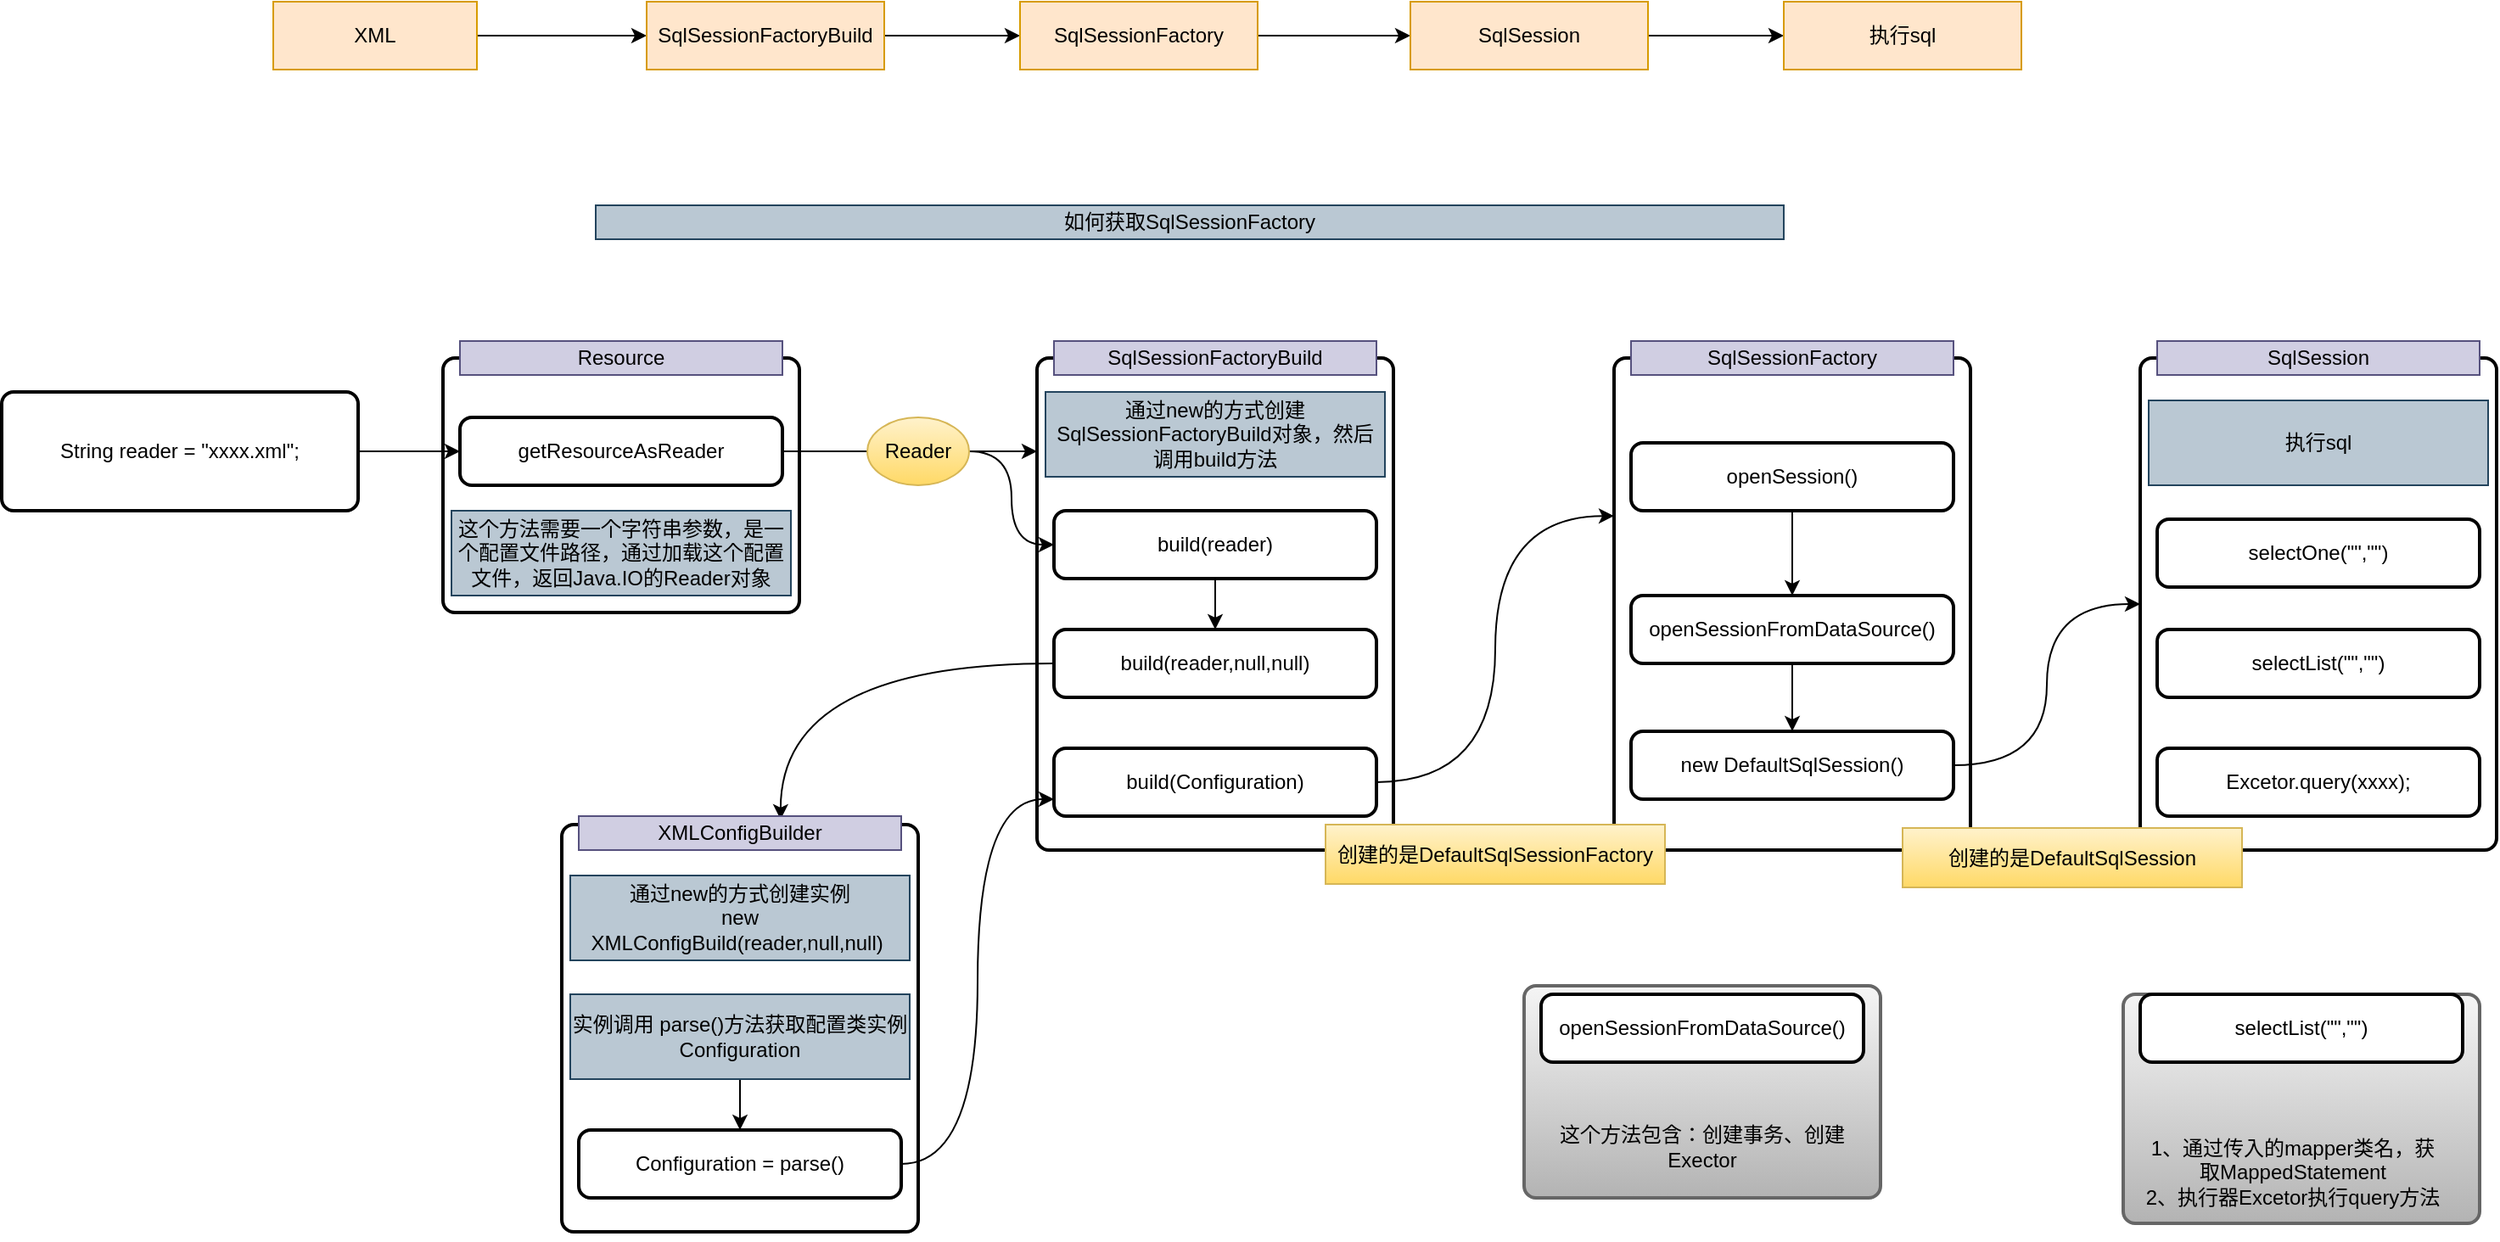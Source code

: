 <mxfile version="13.9.9" type="device" pages="2"><diagram id="rEhJeL-Z1zlCyUwkDOUV" name="执行sql"><mxGraphModel dx="1913" dy="806" grid="1" gridSize="10" guides="1" tooltips="1" connect="1" arrows="1" fold="1" page="1" pageScale="1" pageWidth="827" pageHeight="1169" math="0" shadow="0"><root><mxCell id="0"/><mxCell id="1" parent="0"/><mxCell id="nH_LrYMRAfGt03r71_RI-23" value="" style="rounded=1;whiteSpace=wrap;html=1;absoluteArcSize=1;arcSize=14;strokeWidth=2;" parent="1" vertex="1"><mxGeometry x="330" y="290" width="210" height="290" as="geometry"/></mxCell><mxCell id="nH_LrYMRAfGt03r71_RI-4" style="edgeStyle=orthogonalEdgeStyle;rounded=0;orthogonalLoop=1;jettySize=auto;html=1;" parent="1" source="nH_LrYMRAfGt03r71_RI-3" edge="1"><mxGeometry relative="1" as="geometry"><mxPoint x="100" y="100" as="targetPoint"/></mxGeometry></mxCell><mxCell id="nH_LrYMRAfGt03r71_RI-3" value="XML" style="rounded=0;whiteSpace=wrap;html=1;fillColor=#ffe6cc;strokeColor=#d79b00;" parent="1" vertex="1"><mxGeometry x="-120" y="80" width="120" height="40" as="geometry"/></mxCell><mxCell id="nH_LrYMRAfGt03r71_RI-7" style="edgeStyle=orthogonalEdgeStyle;rounded=0;orthogonalLoop=1;jettySize=auto;html=1;entryX=0;entryY=0.5;entryDx=0;entryDy=0;" parent="1" source="nH_LrYMRAfGt03r71_RI-5" target="nH_LrYMRAfGt03r71_RI-6" edge="1"><mxGeometry relative="1" as="geometry"/></mxCell><mxCell id="nH_LrYMRAfGt03r71_RI-5" value="SqlSessionFactoryBuild" style="rounded=0;whiteSpace=wrap;html=1;fillColor=#ffe6cc;strokeColor=#d79b00;" parent="1" vertex="1"><mxGeometry x="100" y="80" width="140" height="40" as="geometry"/></mxCell><mxCell id="nH_LrYMRAfGt03r71_RI-9" style="edgeStyle=orthogonalEdgeStyle;rounded=0;orthogonalLoop=1;jettySize=auto;html=1;entryX=0;entryY=0.5;entryDx=0;entryDy=0;" parent="1" source="nH_LrYMRAfGt03r71_RI-6" target="nH_LrYMRAfGt03r71_RI-8" edge="1"><mxGeometry relative="1" as="geometry"/></mxCell><mxCell id="nH_LrYMRAfGt03r71_RI-6" value="SqlSessionFactory" style="rounded=0;whiteSpace=wrap;html=1;fillColor=#ffe6cc;strokeColor=#d79b00;" parent="1" vertex="1"><mxGeometry x="320" y="80" width="140" height="40" as="geometry"/></mxCell><mxCell id="nH_LrYMRAfGt03r71_RI-11" style="edgeStyle=orthogonalEdgeStyle;rounded=0;orthogonalLoop=1;jettySize=auto;html=1;entryX=0;entryY=0.5;entryDx=0;entryDy=0;" parent="1" source="nH_LrYMRAfGt03r71_RI-8" target="nH_LrYMRAfGt03r71_RI-10" edge="1"><mxGeometry relative="1" as="geometry"/></mxCell><mxCell id="nH_LrYMRAfGt03r71_RI-8" value="SqlSession" style="rounded=0;whiteSpace=wrap;html=1;fillColor=#ffe6cc;strokeColor=#d79b00;" parent="1" vertex="1"><mxGeometry x="550" y="80" width="140" height="40" as="geometry"/></mxCell><mxCell id="nH_LrYMRAfGt03r71_RI-10" value="执行sql" style="rounded=0;whiteSpace=wrap;html=1;fillColor=#ffe6cc;strokeColor=#d79b00;" parent="1" vertex="1"><mxGeometry x="770" y="80" width="140" height="40" as="geometry"/></mxCell><mxCell id="nH_LrYMRAfGt03r71_RI-12" value="如何获取SqlSessionFactory" style="text;html=1;strokeColor=#23445d;fillColor=#bac8d3;align=center;verticalAlign=middle;whiteSpace=wrap;rounded=0;" parent="1" vertex="1"><mxGeometry x="70" y="200" width="700" height="20" as="geometry"/></mxCell><mxCell id="nH_LrYMRAfGt03r71_RI-13" value="" style="rounded=1;whiteSpace=wrap;html=1;absoluteArcSize=1;arcSize=14;strokeWidth=2;" parent="1" vertex="1"><mxGeometry x="-20" y="290" width="210" height="150" as="geometry"/></mxCell><mxCell id="nH_LrYMRAfGt03r71_RI-14" value="Resource" style="text;html=1;strokeColor=#56517e;fillColor=#d0cee2;align=center;verticalAlign=middle;whiteSpace=wrap;rounded=0;" parent="1" vertex="1"><mxGeometry x="-10" y="280" width="190" height="20" as="geometry"/></mxCell><mxCell id="nH_LrYMRAfGt03r71_RI-20" style="edgeStyle=orthogonalEdgeStyle;rounded=0;orthogonalLoop=1;jettySize=auto;html=1;" parent="1" source="nH_LrYMRAfGt03r71_RI-15" edge="1"><mxGeometry relative="1" as="geometry"><mxPoint x="330" y="345" as="targetPoint"/></mxGeometry></mxCell><mxCell id="nH_LrYMRAfGt03r71_RI-15" value="getResourceAsReader&lt;br&gt;" style="rounded=1;whiteSpace=wrap;html=1;absoluteArcSize=1;arcSize=14;strokeWidth=2;" parent="1" vertex="1"><mxGeometry x="-10" y="325" width="190" height="40" as="geometry"/></mxCell><mxCell id="nH_LrYMRAfGt03r71_RI-17" style="edgeStyle=orthogonalEdgeStyle;rounded=0;orthogonalLoop=1;jettySize=auto;html=1;" parent="1" source="nH_LrYMRAfGt03r71_RI-16" target="nH_LrYMRAfGt03r71_RI-15" edge="1"><mxGeometry relative="1" as="geometry"/></mxCell><mxCell id="nH_LrYMRAfGt03r71_RI-16" value="String reader = &quot;xxxx.xml&quot;;" style="rounded=1;whiteSpace=wrap;html=1;absoluteArcSize=1;arcSize=14;strokeWidth=2;" parent="1" vertex="1"><mxGeometry x="-280" y="310" width="210" height="70" as="geometry"/></mxCell><mxCell id="nH_LrYMRAfGt03r71_RI-19" value="这个方法需要一个字符串参数，是一个配置文件路径，通过加载这个配置文件，返回Java.IO的Reader对象" style="text;html=1;strokeColor=#23445d;fillColor=#bac8d3;align=center;verticalAlign=middle;whiteSpace=wrap;rounded=0;" parent="1" vertex="1"><mxGeometry x="-15" y="380" width="200" height="50" as="geometry"/></mxCell><mxCell id="nH_LrYMRAfGt03r71_RI-28" style="edgeStyle=orthogonalEdgeStyle;curved=1;rounded=0;orthogonalLoop=1;jettySize=auto;html=1;entryX=0;entryY=0.5;entryDx=0;entryDy=0;" parent="1" source="nH_LrYMRAfGt03r71_RI-22" target="nH_LrYMRAfGt03r71_RI-26" edge="1"><mxGeometry relative="1" as="geometry"/></mxCell><mxCell id="nH_LrYMRAfGt03r71_RI-22" value="Reader" style="ellipse;whiteSpace=wrap;html=1;gradientColor=#ffd966;fillColor=#fff2cc;strokeColor=#d6b656;" parent="1" vertex="1"><mxGeometry x="230" y="325" width="60" height="40" as="geometry"/></mxCell><mxCell id="nH_LrYMRAfGt03r71_RI-24" value="SqlSessionFactoryBuild" style="text;html=1;strokeColor=#56517e;fillColor=#d0cee2;align=center;verticalAlign=middle;whiteSpace=wrap;rounded=0;" parent="1" vertex="1"><mxGeometry x="340" y="280" width="190" height="20" as="geometry"/></mxCell><mxCell id="nH_LrYMRAfGt03r71_RI-25" value="通过new的方式创建SqlSessionFactoryBuild对象，然后调用build方法" style="text;html=1;strokeColor=#23445d;fillColor=#bac8d3;align=center;verticalAlign=middle;whiteSpace=wrap;rounded=0;" parent="1" vertex="1"><mxGeometry x="335" y="310" width="200" height="50" as="geometry"/></mxCell><mxCell id="nH_LrYMRAfGt03r71_RI-30" style="edgeStyle=orthogonalEdgeStyle;curved=1;rounded=0;orthogonalLoop=1;jettySize=auto;html=1;" parent="1" source="nH_LrYMRAfGt03r71_RI-26" target="nH_LrYMRAfGt03r71_RI-29" edge="1"><mxGeometry relative="1" as="geometry"/></mxCell><mxCell id="nH_LrYMRAfGt03r71_RI-26" value="build(reader)" style="rounded=1;whiteSpace=wrap;html=1;absoluteArcSize=1;arcSize=14;strokeWidth=2;" parent="1" vertex="1"><mxGeometry x="340" y="380" width="190" height="40" as="geometry"/></mxCell><mxCell id="nH_LrYMRAfGt03r71_RI-33" style="edgeStyle=orthogonalEdgeStyle;curved=1;rounded=0;orthogonalLoop=1;jettySize=auto;html=1;entryX=0.626;entryY=0.1;entryDx=0;entryDy=0;entryPerimeter=0;" parent="1" source="nH_LrYMRAfGt03r71_RI-29" target="nH_LrYMRAfGt03r71_RI-32" edge="1"><mxGeometry relative="1" as="geometry"/></mxCell><mxCell id="nH_LrYMRAfGt03r71_RI-29" value="build(reader,null,null)" style="rounded=1;whiteSpace=wrap;html=1;absoluteArcSize=1;arcSize=14;strokeWidth=2;" parent="1" vertex="1"><mxGeometry x="340" y="450" width="190" height="40" as="geometry"/></mxCell><mxCell id="nH_LrYMRAfGt03r71_RI-31" value="" style="rounded=1;whiteSpace=wrap;html=1;absoluteArcSize=1;arcSize=14;strokeWidth=2;" parent="1" vertex="1"><mxGeometry x="50" y="565" width="210" height="240" as="geometry"/></mxCell><mxCell id="nH_LrYMRAfGt03r71_RI-32" value="XMLConfigBuilder" style="text;html=1;strokeColor=#56517e;fillColor=#d0cee2;align=center;verticalAlign=middle;whiteSpace=wrap;rounded=0;" parent="1" vertex="1"><mxGeometry x="60" y="560" width="190" height="20" as="geometry"/></mxCell><mxCell id="nH_LrYMRAfGt03r71_RI-34" value="通过new的方式创建实例&lt;br&gt;new XMLConfigBuild(reader,null,null)&amp;nbsp;&lt;span style=&quot;color: rgba(0 , 0 , 0 , 0) ; font-family: monospace ; font-size: 0px&quot;&gt;%3CmxGraphModel%3E%3Croot%3E%3CmxCell%20id%3D%220%22%2F%3E%3CmxCell%20id%3D%221%22%20parent%3D%220%22%2F%3E%3CmxCell%20id%3D%222%22%20value%3D%22%E8%BF%99%E4%B8%AA%E6%96%B9%E6%B3%95%E9%9C%80%E8%A6%81%E4%B8%80%E4%B8%AA%E5%AD%97%E7%AC%A6%E4%B8%B2%E5%8F%82%E6%95%B0%EF%BC%8C%E6%98%AF%E4%B8%80%E4%B8%AA%E9%85%8D%E7%BD%AE%E6%96%87%E4%BB%B6%E8%B7%AF%E5%BE%84%EF%BC%8C%E9%80%9A%E8%BF%87%E5%8A%A0%E8%BD%BD%E8%BF%99%E4%B8%AA%E9%85%8D%E7%BD%AE%E6%96%87%E4%BB%B6%EF%BC%8C%E8%BF%94%E5%9B%9EJava.IO%E7%9A%84Reader%E5%AF%B9%E8%B1%A1%22%20style%3D%22text%3Bhtml%3D1%3BstrokeColor%3D%2323445d%3BfillColor%3D%23bac8d3%3Balign%3Dcenter%3BverticalAlign%3Dmiddle%3BwhiteSpace%3Dwrap%3Brounded%3D0%3B%22%20vertex%3D%221%22%20parent%3D%221%22%3E%3CmxGeometry%20x%3D%22-15%22%20y%3D%22380%22%20width%3D%22200%22%20height%3D%2250%22%20as%3D%22geometry%22%2F%3E%3C%2FmxCell%3E%3C%2Froot%3E%3C%2FmxGraphModel%3E&lt;/span&gt;" style="text;html=1;strokeColor=#23445d;fillColor=#bac8d3;align=center;verticalAlign=middle;whiteSpace=wrap;rounded=0;" parent="1" vertex="1"><mxGeometry x="55" y="595" width="200" height="50" as="geometry"/></mxCell><mxCell id="nH_LrYMRAfGt03r71_RI-39" style="edgeStyle=orthogonalEdgeStyle;curved=1;rounded=0;orthogonalLoop=1;jettySize=auto;html=1;entryX=0;entryY=0.75;entryDx=0;entryDy=0;" parent="1" source="nH_LrYMRAfGt03r71_RI-35" target="nH_LrYMRAfGt03r71_RI-38" edge="1"><mxGeometry relative="1" as="geometry"/></mxCell><mxCell id="nH_LrYMRAfGt03r71_RI-35" value="Configuration = parse()" style="rounded=1;whiteSpace=wrap;html=1;absoluteArcSize=1;arcSize=14;strokeWidth=2;" parent="1" vertex="1"><mxGeometry x="60" y="745" width="190" height="40" as="geometry"/></mxCell><mxCell id="nH_LrYMRAfGt03r71_RI-37" style="edgeStyle=orthogonalEdgeStyle;curved=1;rounded=0;orthogonalLoop=1;jettySize=auto;html=1;" parent="1" source="nH_LrYMRAfGt03r71_RI-36" target="nH_LrYMRAfGt03r71_RI-35" edge="1"><mxGeometry relative="1" as="geometry"/></mxCell><mxCell id="nH_LrYMRAfGt03r71_RI-36" value="实例调用&amp;nbsp;parse()方法获取配置类实例Configuration" style="text;html=1;strokeColor=#23445d;fillColor=#bac8d3;align=center;verticalAlign=middle;whiteSpace=wrap;rounded=0;" parent="1" vertex="1"><mxGeometry x="55" y="665" width="200" height="50" as="geometry"/></mxCell><mxCell id="nH_LrYMRAfGt03r71_RI-43" style="edgeStyle=orthogonalEdgeStyle;curved=1;rounded=0;orthogonalLoop=1;jettySize=auto;html=1;entryX=0;entryY=0.321;entryDx=0;entryDy=0;entryPerimeter=0;" parent="1" source="nH_LrYMRAfGt03r71_RI-38" target="nH_LrYMRAfGt03r71_RI-40" edge="1"><mxGeometry relative="1" as="geometry"/></mxCell><mxCell id="nH_LrYMRAfGt03r71_RI-38" value="build(Configuration)" style="rounded=1;whiteSpace=wrap;html=1;absoluteArcSize=1;arcSize=14;strokeWidth=2;" parent="1" vertex="1"><mxGeometry x="340" y="520" width="190" height="40" as="geometry"/></mxCell><mxCell id="nH_LrYMRAfGt03r71_RI-40" value="" style="rounded=1;whiteSpace=wrap;html=1;absoluteArcSize=1;arcSize=14;strokeWidth=2;" parent="1" vertex="1"><mxGeometry x="670" y="290" width="210" height="290" as="geometry"/></mxCell><mxCell id="nH_LrYMRAfGt03r71_RI-41" value="SqlSessionFactory" style="text;html=1;strokeColor=#56517e;fillColor=#d0cee2;align=center;verticalAlign=middle;whiteSpace=wrap;rounded=0;" parent="1" vertex="1"><mxGeometry x="680" y="280" width="190" height="20" as="geometry"/></mxCell><mxCell id="nH_LrYMRAfGt03r71_RI-44" value="创建的是DefaultSqlSessionFactory" style="text;html=1;strokeColor=#d6b656;fillColor=#fff2cc;align=center;verticalAlign=middle;whiteSpace=wrap;rounded=0;gradientColor=#ffd966;" parent="1" vertex="1"><mxGeometry x="500" y="565" width="200" height="35" as="geometry"/></mxCell><mxCell id="nH_LrYMRAfGt03r71_RI-51" style="edgeStyle=orthogonalEdgeStyle;curved=1;rounded=0;orthogonalLoop=1;jettySize=auto;html=1;entryX=0.5;entryY=0;entryDx=0;entryDy=0;" parent="1" source="nH_LrYMRAfGt03r71_RI-46" target="nH_LrYMRAfGt03r71_RI-50" edge="1"><mxGeometry relative="1" as="geometry"/></mxCell><mxCell id="nH_LrYMRAfGt03r71_RI-46" value="openSession()" style="rounded=1;whiteSpace=wrap;html=1;absoluteArcSize=1;arcSize=14;strokeWidth=2;" parent="1" vertex="1"><mxGeometry x="680" y="340" width="190" height="40" as="geometry"/></mxCell><mxCell id="nH_LrYMRAfGt03r71_RI-47" value="" style="rounded=1;whiteSpace=wrap;html=1;absoluteArcSize=1;arcSize=14;strokeWidth=2;" parent="1" vertex="1"><mxGeometry x="980" y="290" width="210" height="290" as="geometry"/></mxCell><mxCell id="nH_LrYMRAfGt03r71_RI-48" value="SqlSession" style="text;html=1;strokeColor=#56517e;fillColor=#d0cee2;align=center;verticalAlign=middle;whiteSpace=wrap;rounded=0;" parent="1" vertex="1"><mxGeometry x="990" y="280" width="190" height="20" as="geometry"/></mxCell><mxCell id="nH_LrYMRAfGt03r71_RI-53" style="edgeStyle=orthogonalEdgeStyle;curved=1;rounded=0;orthogonalLoop=1;jettySize=auto;html=1;entryX=0.5;entryY=0;entryDx=0;entryDy=0;" parent="1" source="nH_LrYMRAfGt03r71_RI-50" target="nH_LrYMRAfGt03r71_RI-52" edge="1"><mxGeometry relative="1" as="geometry"/></mxCell><mxCell id="nH_LrYMRAfGt03r71_RI-50" value="openSessionFromDataSource()" style="rounded=1;whiteSpace=wrap;html=1;absoluteArcSize=1;arcSize=14;strokeWidth=2;" parent="1" vertex="1"><mxGeometry x="680" y="430" width="190" height="40" as="geometry"/></mxCell><mxCell id="nH_LrYMRAfGt03r71_RI-54" style="edgeStyle=orthogonalEdgeStyle;curved=1;rounded=0;orthogonalLoop=1;jettySize=auto;html=1;entryX=0;entryY=0.5;entryDx=0;entryDy=0;" parent="1" source="nH_LrYMRAfGt03r71_RI-52" target="nH_LrYMRAfGt03r71_RI-47" edge="1"><mxGeometry relative="1" as="geometry"/></mxCell><mxCell id="nH_LrYMRAfGt03r71_RI-52" value="new DefaultSqlSession()" style="rounded=1;whiteSpace=wrap;html=1;absoluteArcSize=1;arcSize=14;strokeWidth=2;" parent="1" vertex="1"><mxGeometry x="680" y="510" width="190" height="40" as="geometry"/></mxCell><mxCell id="nH_LrYMRAfGt03r71_RI-55" value="创建的是DefaultSqlSession" style="text;html=1;strokeColor=#d6b656;fillColor=#fff2cc;align=center;verticalAlign=middle;whiteSpace=wrap;rounded=0;gradientColor=#ffd966;" parent="1" vertex="1"><mxGeometry x="840" y="567" width="200" height="35" as="geometry"/></mxCell><mxCell id="nH_LrYMRAfGt03r71_RI-56" value="" style="rounded=1;whiteSpace=wrap;html=1;absoluteArcSize=1;arcSize=14;strokeWidth=2;gradientColor=#b3b3b3;fillColor=#f5f5f5;strokeColor=#666666;" parent="1" vertex="1"><mxGeometry x="617" y="660" width="210" height="125" as="geometry"/></mxCell><mxCell id="nH_LrYMRAfGt03r71_RI-57" value="openSessionFromDataSource()" style="rounded=1;whiteSpace=wrap;html=1;absoluteArcSize=1;arcSize=14;strokeWidth=2;" parent="1" vertex="1"><mxGeometry x="627" y="665" width="190" height="40" as="geometry"/></mxCell><mxCell id="nH_LrYMRAfGt03r71_RI-58" value="这个方法包含：创建事务、创建Exector" style="text;html=1;align=center;verticalAlign=middle;whiteSpace=wrap;rounded=0;" parent="1" vertex="1"><mxGeometry x="627" y="730" width="190" height="50" as="geometry"/></mxCell><mxCell id="nH_LrYMRAfGt03r71_RI-59" value="selectOne(&quot;&quot;,&quot;&quot;)" style="rounded=1;whiteSpace=wrap;html=1;absoluteArcSize=1;arcSize=14;strokeWidth=2;" parent="1" vertex="1"><mxGeometry x="990" y="385" width="190" height="40" as="geometry"/></mxCell><mxCell id="nH_LrYMRAfGt03r71_RI-60" value="执行sql" style="text;html=1;strokeColor=#23445d;fillColor=#bac8d3;align=center;verticalAlign=middle;whiteSpace=wrap;rounded=0;" parent="1" vertex="1"><mxGeometry x="985" y="315" width="200" height="50" as="geometry"/></mxCell><mxCell id="nH_LrYMRAfGt03r71_RI-61" value="selectList(&quot;&quot;,&quot;&quot;)" style="rounded=1;whiteSpace=wrap;html=1;absoluteArcSize=1;arcSize=14;strokeWidth=2;" parent="1" vertex="1"><mxGeometry x="990" y="450" width="190" height="40" as="geometry"/></mxCell><mxCell id="nH_LrYMRAfGt03r71_RI-62" value="" style="rounded=1;whiteSpace=wrap;html=1;absoluteArcSize=1;arcSize=14;strokeWidth=2;gradientColor=#b3b3b3;fillColor=#f5f5f5;strokeColor=#666666;" parent="1" vertex="1"><mxGeometry x="970" y="665" width="210" height="135" as="geometry"/></mxCell><mxCell id="nH_LrYMRAfGt03r71_RI-63" value="selectList(&quot;&quot;,&quot;&quot;)" style="rounded=1;whiteSpace=wrap;html=1;absoluteArcSize=1;arcSize=14;strokeWidth=2;" parent="1" vertex="1"><mxGeometry x="980" y="665" width="190" height="40" as="geometry"/></mxCell><mxCell id="nH_LrYMRAfGt03r71_RI-64" value="1、通过传入的mapper类名，获取MappedStatement&lt;br&gt;2、执行器Excetor执行query方法" style="text;html=1;align=center;verticalAlign=middle;whiteSpace=wrap;rounded=0;" parent="1" vertex="1"><mxGeometry x="980" y="730" width="180" height="80" as="geometry"/></mxCell><mxCell id="nH_LrYMRAfGt03r71_RI-65" value="Excetor.query(xxxx);" style="rounded=1;whiteSpace=wrap;html=1;absoluteArcSize=1;arcSize=14;strokeWidth=2;" parent="1" vertex="1"><mxGeometry x="990" y="520" width="190" height="40" as="geometry"/></mxCell></root></mxGraphModel></diagram><diagram id="72GmTJU_lp2j9KPbV9SZ" name="类图"><mxGraphModel dx="1422" dy="822" grid="1" gridSize="10" guides="1" tooltips="1" connect="1" arrows="1" fold="1" page="1" pageScale="1" pageWidth="827" pageHeight="1169" math="0" shadow="0"><root><mxCell id="M7G2ebpa94yTbAkzTXIj-0"/><mxCell id="M7G2ebpa94yTbAkzTXIj-1" parent="M7G2ebpa94yTbAkzTXIj-0"/><mxCell id="M7G2ebpa94yTbAkzTXIj-2" value="Resources" style="swimlane;fontStyle=0;childLayout=stackLayout;horizontal=1;startSize=26;fillColor=#dae8fc;horizontalStack=0;resizeParent=1;resizeParentMax=0;resizeLast=0;collapsible=1;marginBottom=0;gradientColor=#7ea6e0;strokeColor=#6c8ebf;" parent="M7G2ebpa94yTbAkzTXIj-1" vertex="1"><mxGeometry x="10" y="280" width="140" height="78" as="geometry"/></mxCell><mxCell id="M7G2ebpa94yTbAkzTXIj-3" value="getResourceAsReader()" style="text;strokeColor=#82b366;fillColor=#d5e8d4;align=left;verticalAlign=top;spacingLeft=4;spacingRight=4;overflow=hidden;rotatable=0;points=[[0,0.5],[1,0.5]];portConstraint=eastwest;gradientColor=#97d077;" parent="M7G2ebpa94yTbAkzTXIj-2" vertex="1"><mxGeometry y="26" width="140" height="26" as="geometry"/></mxCell><mxCell id="M7G2ebpa94yTbAkzTXIj-5" value="..." style="text;strokeColor=#82b366;fillColor=#d5e8d4;align=left;verticalAlign=top;spacingLeft=4;spacingRight=4;overflow=hidden;rotatable=0;points=[[0,0.5],[1,0.5]];portConstraint=eastwest;gradientColor=#97d077;" parent="M7G2ebpa94yTbAkzTXIj-2" vertex="1"><mxGeometry y="52" width="140" height="26" as="geometry"/></mxCell><mxCell id="M7G2ebpa94yTbAkzTXIj-6" value="资源访问类" style="html=1;fillColor=#eeeeee;strokeColor=#36393d;" parent="M7G2ebpa94yTbAkzTXIj-1" vertex="1"><mxGeometry x="10" y="260" width="140" height="20" as="geometry"/></mxCell><mxCell id="M7G2ebpa94yTbAkzTXIj-19" style="edgeStyle=orthogonalEdgeStyle;curved=1;rounded=0;orthogonalLoop=1;jettySize=auto;html=1;entryX=0;entryY=0.5;entryDx=0;entryDy=0;" parent="M7G2ebpa94yTbAkzTXIj-1" source="M7G2ebpa94yTbAkzTXIj-7" target="M7G2ebpa94yTbAkzTXIj-12" edge="1"><mxGeometry relative="1" as="geometry"/></mxCell><mxCell id="M7G2ebpa94yTbAkzTXIj-7" value="Reader" style="swimlane;fontStyle=0;childLayout=stackLayout;horizontal=1;startSize=26;fillColor=#dae8fc;horizontalStack=0;resizeParent=1;resizeParentMax=0;resizeLast=0;collapsible=1;marginBottom=0;gradientColor=#7ea6e0;strokeColor=#6c8ebf;" parent="M7G2ebpa94yTbAkzTXIj-1" vertex="1"><mxGeometry x="250" y="280" width="140" height="78" as="geometry"/></mxCell><mxCell id="M7G2ebpa94yTbAkzTXIj-8" value="..." style="text;strokeColor=#82b366;fillColor=#d5e8d4;align=left;verticalAlign=top;spacingLeft=4;spacingRight=4;overflow=hidden;rotatable=0;points=[[0,0.5],[1,0.5]];portConstraint=eastwest;gradientColor=#97d077;" parent="M7G2ebpa94yTbAkzTXIj-7" vertex="1"><mxGeometry y="26" width="140" height="26" as="geometry"/></mxCell><mxCell id="M7G2ebpa94yTbAkzTXIj-9" value="..." style="text;strokeColor=#82b366;fillColor=#d5e8d4;align=left;verticalAlign=top;spacingLeft=4;spacingRight=4;overflow=hidden;rotatable=0;points=[[0,0.5],[1,0.5]];portConstraint=eastwest;gradientColor=#97d077;" parent="M7G2ebpa94yTbAkzTXIj-7" vertex="1"><mxGeometry y="52" width="140" height="26" as="geometry"/></mxCell><mxCell id="M7G2ebpa94yTbAkzTXIj-10" value="jdk自带的类" style="html=1;fillColor=#eeeeee;strokeColor=#36393d;" parent="M7G2ebpa94yTbAkzTXIj-1" vertex="1"><mxGeometry x="250" y="260" width="140" height="20" as="geometry"/></mxCell><mxCell id="M7G2ebpa94yTbAkzTXIj-11" value="SqlSessionFactoryBuilder" style="swimlane;fontStyle=0;childLayout=stackLayout;horizontal=1;startSize=26;fillColor=#dae8fc;horizontalStack=0;resizeParent=1;resizeParentMax=0;resizeLast=0;collapsible=1;marginBottom=0;gradientColor=#7ea6e0;strokeColor=#6c8ebf;" parent="M7G2ebpa94yTbAkzTXIj-1" vertex="1"><mxGeometry x="490" y="280" width="160" height="78" as="geometry"/></mxCell><mxCell id="M7G2ebpa94yTbAkzTXIj-12" value="build()" style="text;strokeColor=#82b366;fillColor=#d5e8d4;align=left;verticalAlign=top;spacingLeft=4;spacingRight=4;overflow=hidden;rotatable=0;points=[[0,0.5],[1,0.5]];portConstraint=eastwest;gradientColor=#97d077;" parent="M7G2ebpa94yTbAkzTXIj-11" vertex="1"><mxGeometry y="26" width="160" height="26" as="geometry"/></mxCell><mxCell id="M7G2ebpa94yTbAkzTXIj-13" value="..." style="text;strokeColor=#82b366;fillColor=#d5e8d4;align=left;verticalAlign=top;spacingLeft=4;spacingRight=4;overflow=hidden;rotatable=0;points=[[0,0.5],[1,0.5]];portConstraint=eastwest;gradientColor=#97d077;" parent="M7G2ebpa94yTbAkzTXIj-11" vertex="1"><mxGeometry y="52" width="160" height="26" as="geometry"/></mxCell><mxCell id="M7G2ebpa94yTbAkzTXIj-14" value="创建工厂" style="html=1;fillColor=#eeeeee;strokeColor=#36393d;" parent="M7G2ebpa94yTbAkzTXIj-1" vertex="1"><mxGeometry x="490" y="260" width="160" height="20" as="geometry"/></mxCell><mxCell id="M7G2ebpa94yTbAkzTXIj-15" style="edgeStyle=orthogonalEdgeStyle;curved=1;rounded=0;orthogonalLoop=1;jettySize=auto;html=1;entryX=0;entryY=0.25;entryDx=0;entryDy=0;" parent="M7G2ebpa94yTbAkzTXIj-1" source="M7G2ebpa94yTbAkzTXIj-16" target="M7G2ebpa94yTbAkzTXIj-7" edge="1"><mxGeometry relative="1" as="geometry"/></mxCell><mxCell id="M7G2ebpa94yTbAkzTXIj-16" value="获取" style="text;html=1;align=center;verticalAlign=middle;resizable=0;points=[];autosize=1;fillColor=#ffcc99;strokeColor=#36393d;" parent="M7G2ebpa94yTbAkzTXIj-1" vertex="1"><mxGeometry x="180" y="300" width="40" height="20" as="geometry"/></mxCell><mxCell id="M7G2ebpa94yTbAkzTXIj-18" style="edgeStyle=orthogonalEdgeStyle;curved=1;rounded=0;orthogonalLoop=1;jettySize=auto;html=1;entryX=0;entryY=0.25;entryDx=0;entryDy=0;" parent="M7G2ebpa94yTbAkzTXIj-1" source="M7G2ebpa94yTbAkzTXIj-3" target="M7G2ebpa94yTbAkzTXIj-16" edge="1"><mxGeometry relative="1" as="geometry"><mxPoint x="150" y="319" as="sourcePoint"/><mxPoint x="250" y="299.5" as="targetPoint"/></mxGeometry></mxCell><mxCell id="M7G2ebpa94yTbAkzTXIj-20" value="XMLConfigBuilder" style="swimlane;fontStyle=0;childLayout=stackLayout;horizontal=1;startSize=26;fillColor=#dae8fc;horizontalStack=0;resizeParent=1;resizeParentMax=0;resizeLast=0;collapsible=1;marginBottom=0;gradientColor=#7ea6e0;strokeColor=#6c8ebf;" parent="M7G2ebpa94yTbAkzTXIj-1" vertex="1"><mxGeometry x="770" y="280" width="160" height="78" as="geometry"/></mxCell><mxCell id="M7G2ebpa94yTbAkzTXIj-21" value="parse()" style="text;strokeColor=#82b366;fillColor=#d5e8d4;align=left;verticalAlign=top;spacingLeft=4;spacingRight=4;overflow=hidden;rotatable=0;points=[[0,0.5],[1,0.5]];portConstraint=eastwest;gradientColor=#97d077;" parent="M7G2ebpa94yTbAkzTXIj-20" vertex="1"><mxGeometry y="26" width="160" height="26" as="geometry"/></mxCell><mxCell id="M7G2ebpa94yTbAkzTXIj-22" value="..." style="text;strokeColor=#82b366;fillColor=#d5e8d4;align=left;verticalAlign=top;spacingLeft=4;spacingRight=4;overflow=hidden;rotatable=0;points=[[0,0.5],[1,0.5]];portConstraint=eastwest;gradientColor=#97d077;" parent="M7G2ebpa94yTbAkzTXIj-20" vertex="1"><mxGeometry y="52" width="160" height="26" as="geometry"/></mxCell><mxCell id="M7G2ebpa94yTbAkzTXIj-23" value="XML配置创建" style="html=1;fillColor=#eeeeee;strokeColor=#36393d;" parent="M7G2ebpa94yTbAkzTXIj-1" vertex="1"><mxGeometry x="770" y="260" width="160" height="20" as="geometry"/></mxCell><mxCell id="M7G2ebpa94yTbAkzTXIj-24" style="edgeStyle=orthogonalEdgeStyle;curved=1;rounded=0;orthogonalLoop=1;jettySize=auto;html=1;entryX=0;entryY=0.25;entryDx=0;entryDy=0;" parent="M7G2ebpa94yTbAkzTXIj-1" source="M7G2ebpa94yTbAkzTXIj-12" target="M7G2ebpa94yTbAkzTXIj-20" edge="1"><mxGeometry relative="1" as="geometry"/></mxCell><mxCell id="M7G2ebpa94yTbAkzTXIj-25" value="BaseBuilder" style="swimlane;fontStyle=0;childLayout=stackLayout;horizontal=1;startSize=26;fillColor=#dae8fc;horizontalStack=0;resizeParent=1;resizeParentMax=0;resizeLast=0;collapsible=1;marginBottom=0;gradientColor=#7ea6e0;strokeColor=#6c8ebf;" parent="M7G2ebpa94yTbAkzTXIj-1" vertex="1"><mxGeometry x="770" y="120" width="160" height="78" as="geometry"/></mxCell><mxCell id="M7G2ebpa94yTbAkzTXIj-26" value="parse()" style="text;strokeColor=#82b366;fillColor=#d5e8d4;align=left;verticalAlign=top;spacingLeft=4;spacingRight=4;overflow=hidden;rotatable=0;points=[[0,0.5],[1,0.5]];portConstraint=eastwest;gradientColor=#97d077;" parent="M7G2ebpa94yTbAkzTXIj-25" vertex="1"><mxGeometry y="26" width="160" height="26" as="geometry"/></mxCell><mxCell id="M7G2ebpa94yTbAkzTXIj-27" value="..." style="text;strokeColor=#82b366;fillColor=#d5e8d4;align=left;verticalAlign=top;spacingLeft=4;spacingRight=4;overflow=hidden;rotatable=0;points=[[0,0.5],[1,0.5]];portConstraint=eastwest;gradientColor=#97d077;" parent="M7G2ebpa94yTbAkzTXIj-25" vertex="1"><mxGeometry y="52" width="160" height="26" as="geometry"/></mxCell><mxCell id="M7G2ebpa94yTbAkzTXIj-28" value="父类" style="html=1;fillColor=#eeeeee;strokeColor=#36393d;" parent="M7G2ebpa94yTbAkzTXIj-1" vertex="1"><mxGeometry x="770" y="100" width="160" height="20" as="geometry"/></mxCell><mxCell id="M7G2ebpa94yTbAkzTXIj-30" value="Extends" style="endArrow=block;endSize=16;endFill=0;html=1;entryX=0.45;entryY=0.962;entryDx=0;entryDy=0;entryPerimeter=0;" parent="M7G2ebpa94yTbAkzTXIj-1" target="M7G2ebpa94yTbAkzTXIj-27" edge="1"><mxGeometry width="160" relative="1" as="geometry"><mxPoint x="842" y="260" as="sourcePoint"/><mxPoint x="780" y="420" as="targetPoint"/></mxGeometry></mxCell><mxCell id="M7G2ebpa94yTbAkzTXIj-31" value="XMLMapperEntityResolver" style="swimlane;fontStyle=0;childLayout=stackLayout;horizontal=1;startSize=26;fillColor=#dae8fc;horizontalStack=0;resizeParent=1;resizeParentMax=0;resizeLast=0;collapsible=1;marginBottom=0;gradientColor=#7ea6e0;strokeColor=#6c8ebf;" parent="M7G2ebpa94yTbAkzTXIj-1" vertex="1"><mxGeometry x="840" y="440" width="160" height="78" as="geometry"/></mxCell><mxCell id="M7G2ebpa94yTbAkzTXIj-32" value="" style="text;strokeColor=#82b366;fillColor=#d5e8d4;align=left;verticalAlign=top;spacingLeft=4;spacingRight=4;overflow=hidden;rotatable=0;points=[[0,0.5],[1,0.5]];portConstraint=eastwest;gradientColor=#97d077;" parent="M7G2ebpa94yTbAkzTXIj-31" vertex="1"><mxGeometry y="26" width="160" height="26" as="geometry"/></mxCell><mxCell id="M7G2ebpa94yTbAkzTXIj-33" value="..." style="text;strokeColor=#82b366;fillColor=#d5e8d4;align=left;verticalAlign=top;spacingLeft=4;spacingRight=4;overflow=hidden;rotatable=0;points=[[0,0.5],[1,0.5]];portConstraint=eastwest;gradientColor=#97d077;" parent="M7G2ebpa94yTbAkzTXIj-31" vertex="1"><mxGeometry y="52" width="160" height="26" as="geometry"/></mxCell><mxCell id="M7G2ebpa94yTbAkzTXIj-34" value="XML解析器" style="html=1;fillColor=#eeeeee;strokeColor=#36393d;" parent="M7G2ebpa94yTbAkzTXIj-1" vertex="1"><mxGeometry x="840" y="420" width="160" height="20" as="geometry"/></mxCell><mxCell id="M7G2ebpa94yTbAkzTXIj-35" value="XPathParser" style="swimlane;fontStyle=0;childLayout=stackLayout;horizontal=1;startSize=26;fillColor=#dae8fc;horizontalStack=0;resizeParent=1;resizeParentMax=0;resizeLast=0;collapsible=1;marginBottom=0;gradientColor=#7ea6e0;strokeColor=#6c8ebf;" parent="M7G2ebpa94yTbAkzTXIj-1" vertex="1"><mxGeometry x="610" y="440" width="160" height="84" as="geometry"/></mxCell><mxCell id="M7G2ebpa94yTbAkzTXIj-36" value="" style="text;strokeColor=#82b366;fillColor=#d5e8d4;align=left;verticalAlign=top;spacingLeft=4;spacingRight=4;overflow=hidden;rotatable=0;points=[[0,0.5],[1,0.5]];portConstraint=eastwest;gradientColor=#97d077;" parent="M7G2ebpa94yTbAkzTXIj-35" vertex="1"><mxGeometry y="26" width="160" height="32" as="geometry"/></mxCell><mxCell id="M7G2ebpa94yTbAkzTXIj-37" value="..." style="text;strokeColor=#82b366;fillColor=#d5e8d4;align=left;verticalAlign=top;spacingLeft=4;spacingRight=4;overflow=hidden;rotatable=0;points=[[0,0.5],[1,0.5]];portConstraint=eastwest;gradientColor=#97d077;" parent="M7G2ebpa94yTbAkzTXIj-35" vertex="1"><mxGeometry y="58" width="160" height="26" as="geometry"/></mxCell><mxCell id="M7G2ebpa94yTbAkzTXIj-38" value="" style="html=1;fillColor=#eeeeee;strokeColor=#36393d;" parent="M7G2ebpa94yTbAkzTXIj-1" vertex="1"><mxGeometry x="610" y="420" width="160" height="20" as="geometry"/></mxCell><mxCell id="M7G2ebpa94yTbAkzTXIj-39" style="edgeStyle=orthogonalEdgeStyle;curved=1;rounded=0;orthogonalLoop=1;jettySize=auto;html=1;dashed=1;" parent="M7G2ebpa94yTbAkzTXIj-1" source="M7G2ebpa94yTbAkzTXIj-22" target="M7G2ebpa94yTbAkzTXIj-38" edge="1"><mxGeometry relative="1" as="geometry"/></mxCell><mxCell id="M7G2ebpa94yTbAkzTXIj-40" style="edgeStyle=orthogonalEdgeStyle;curved=1;rounded=0;orthogonalLoop=1;jettySize=auto;html=1;entryX=0.6;entryY=-0.1;entryDx=0;entryDy=0;entryPerimeter=0;dashed=1;" parent="M7G2ebpa94yTbAkzTXIj-1" source="M7G2ebpa94yTbAkzTXIj-22" target="M7G2ebpa94yTbAkzTXIj-34" edge="1"><mxGeometry relative="1" as="geometry"/></mxCell><mxCell id="M7G2ebpa94yTbAkzTXIj-41" style="edgeStyle=orthogonalEdgeStyle;curved=1;rounded=0;orthogonalLoop=1;jettySize=auto;html=1;" parent="M7G2ebpa94yTbAkzTXIj-1" source="M7G2ebpa94yTbAkzTXIj-21" edge="1"><mxGeometry relative="1" as="geometry"><mxPoint x="1000" y="319" as="targetPoint"/></mxGeometry></mxCell><mxCell id="M7G2ebpa94yTbAkzTXIj-42" value="Configuration" style="swimlane;fontStyle=0;childLayout=stackLayout;horizontal=1;startSize=26;fillColor=#dae8fc;horizontalStack=0;resizeParent=1;resizeParentMax=0;resizeLast=0;collapsible=1;marginBottom=0;gradientColor=#7ea6e0;strokeColor=#6c8ebf;" parent="M7G2ebpa94yTbAkzTXIj-1" vertex="1"><mxGeometry x="1000" y="280" width="160" height="78" as="geometry"/></mxCell><mxCell id="M7G2ebpa94yTbAkzTXIj-43" value="parse()" style="text;strokeColor=#82b366;fillColor=#d5e8d4;align=left;verticalAlign=top;spacingLeft=4;spacingRight=4;overflow=hidden;rotatable=0;points=[[0,0.5],[1,0.5]];portConstraint=eastwest;gradientColor=#97d077;" parent="M7G2ebpa94yTbAkzTXIj-42" vertex="1"><mxGeometry y="26" width="160" height="26" as="geometry"/></mxCell><mxCell id="M7G2ebpa94yTbAkzTXIj-44" value="..." style="text;strokeColor=#82b366;fillColor=#d5e8d4;align=left;verticalAlign=top;spacingLeft=4;spacingRight=4;overflow=hidden;rotatable=0;points=[[0,0.5],[1,0.5]];portConstraint=eastwest;gradientColor=#97d077;" parent="M7G2ebpa94yTbAkzTXIj-42" vertex="1"><mxGeometry y="52" width="160" height="26" as="geometry"/></mxCell><mxCell id="M7G2ebpa94yTbAkzTXIj-45" value="配置类（核心类之一）" style="html=1;fillColor=#eeeeee;strokeColor=#36393d;" parent="M7G2ebpa94yTbAkzTXIj-1" vertex="1"><mxGeometry x="1000" y="260" width="160" height="20" as="geometry"/></mxCell><mxCell id="MdqUnqnICj5oGueET0nO-0" value="MapperProxyFactory" style="swimlane;fontStyle=0;childLayout=stackLayout;horizontal=1;startSize=26;fillColor=#dae8fc;horizontalStack=0;resizeParent=1;resizeParentMax=0;resizeLast=0;collapsible=1;marginBottom=0;gradientColor=#7ea6e0;strokeColor=#6c8ebf;" vertex="1" parent="M7G2ebpa94yTbAkzTXIj-1"><mxGeometry x="1310" y="440" width="160" height="78" as="geometry"/></mxCell><mxCell id="MdqUnqnICj5oGueET0nO-1" value="" style="text;strokeColor=#82b366;fillColor=#d5e8d4;align=left;verticalAlign=top;spacingLeft=4;spacingRight=4;overflow=hidden;rotatable=0;points=[[0,0.5],[1,0.5]];portConstraint=eastwest;gradientColor=#97d077;" vertex="1" parent="MdqUnqnICj5oGueET0nO-0"><mxGeometry y="26" width="160" height="26" as="geometry"/></mxCell><mxCell id="MdqUnqnICj5oGueET0nO-2" value="..." style="text;strokeColor=#82b366;fillColor=#d5e8d4;align=left;verticalAlign=top;spacingLeft=4;spacingRight=4;overflow=hidden;rotatable=0;points=[[0,0.5],[1,0.5]];portConstraint=eastwest;gradientColor=#97d077;" vertex="1" parent="MdqUnqnICj5oGueET0nO-0"><mxGeometry y="52" width="160" height="26" as="geometry"/></mxCell><mxCell id="MdqUnqnICj5oGueET0nO-3" value="" style="html=1;fillColor=#eeeeee;strokeColor=#36393d;" vertex="1" parent="M7G2ebpa94yTbAkzTXIj-1"><mxGeometry x="1310" y="420" width="160" height="20" as="geometry"/></mxCell></root></mxGraphModel></diagram></mxfile>